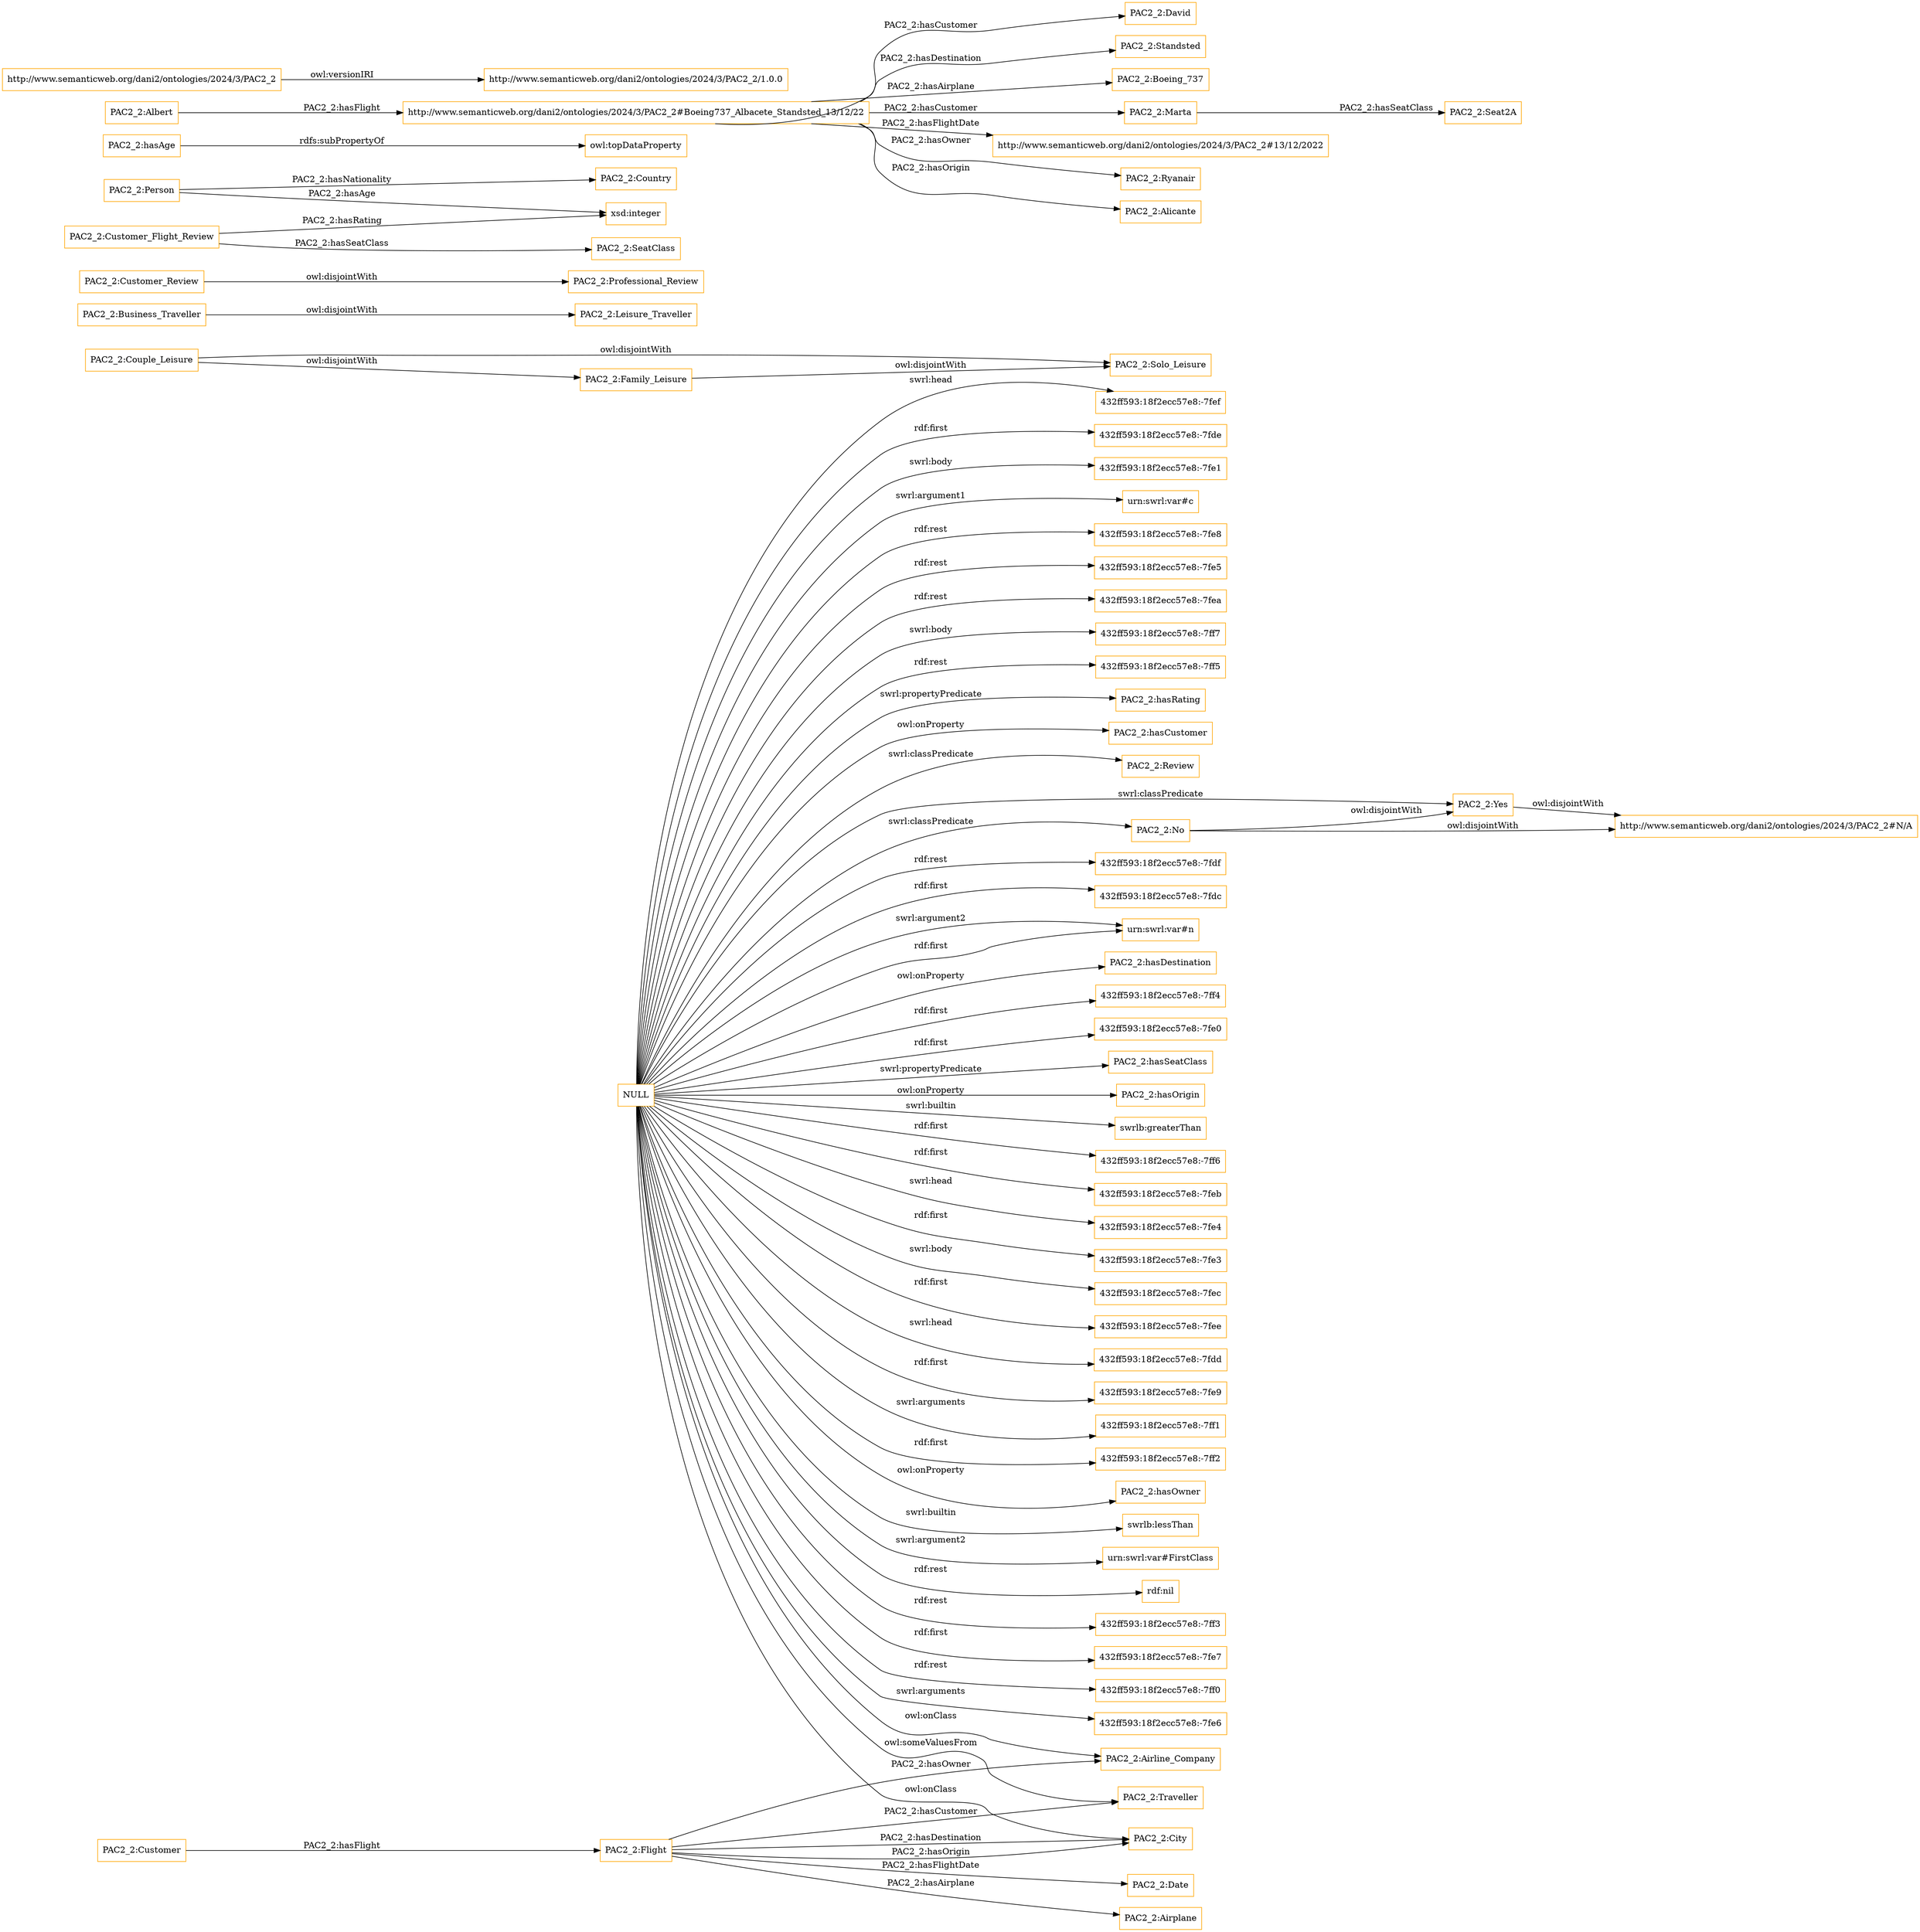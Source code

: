 digraph ar2dtool_diagram { 
rankdir=LR;
size="1501"
node [shape = rectangle, color="orange"]; "PAC2_2:Date" "PAC2_2:Solo_Leisure" "PAC2_2:Airline_Company" "PAC2_2:Airplane" "http://www.semanticweb.org/dani2/ontologies/2024/3/PAC2_2#N/A" "PAC2_2:Leisure_Traveller" "PAC2_2:Professional_Review" "PAC2_2:Review" "PAC2_2:Couple_Leisure" "PAC2_2:Person" "PAC2_2:SeatClass" "PAC2_2:Business_Traveller" "PAC2_2:Flight" "PAC2_2:Traveller" "PAC2_2:Customer_Review" "PAC2_2:Yes" "PAC2_2:Country" "PAC2_2:City" "PAC2_2:Customer" "PAC2_2:Customer_Flight_Review" "PAC2_2:Family_Leisure" "PAC2_2:No" ; /*classes style*/
	"NULL" -> "432ff593:18f2ecc57e8:-7fdf" [ label = "rdf:rest" ];
	"NULL" -> "432ff593:18f2ecc57e8:-7fdc" [ label = "rdf:first" ];
	"NULL" -> "urn:swrl:var#n" [ label = "rdf:first" ];
	"NULL" -> "urn:swrl:var#n" [ label = "swrl:argument2" ];
	"NULL" -> "PAC2_2:hasDestination" [ label = "owl:onProperty" ];
	"NULL" -> "432ff593:18f2ecc57e8:-7ff4" [ label = "rdf:first" ];
	"NULL" -> "432ff593:18f2ecc57e8:-7fe0" [ label = "rdf:first" ];
	"NULL" -> "PAC2_2:hasSeatClass" [ label = "swrl:propertyPredicate" ];
	"NULL" -> "PAC2_2:hasOrigin" [ label = "owl:onProperty" ];
	"NULL" -> "swrlb:greaterThan" [ label = "swrl:builtin" ];
	"NULL" -> "PAC2_2:Airline_Company" [ label = "owl:onClass" ];
	"NULL" -> "432ff593:18f2ecc57e8:-7ff6" [ label = "rdf:first" ];
	"NULL" -> "432ff593:18f2ecc57e8:-7feb" [ label = "rdf:first" ];
	"NULL" -> "432ff593:18f2ecc57e8:-7fe4" [ label = "swrl:head" ];
	"NULL" -> "432ff593:18f2ecc57e8:-7fe3" [ label = "rdf:first" ];
	"NULL" -> "432ff593:18f2ecc57e8:-7fec" [ label = "swrl:body" ];
	"NULL" -> "PAC2_2:Yes" [ label = "swrl:classPredicate" ];
	"NULL" -> "432ff593:18f2ecc57e8:-7fee" [ label = "rdf:first" ];
	"NULL" -> "PAC2_2:Traveller" [ label = "owl:someValuesFrom" ];
	"NULL" -> "432ff593:18f2ecc57e8:-7fdd" [ label = "swrl:head" ];
	"NULL" -> "432ff593:18f2ecc57e8:-7fe9" [ label = "rdf:first" ];
	"NULL" -> "432ff593:18f2ecc57e8:-7ff1" [ label = "swrl:arguments" ];
	"NULL" -> "432ff593:18f2ecc57e8:-7ff2" [ label = "rdf:first" ];
	"NULL" -> "PAC2_2:hasOwner" [ label = "owl:onProperty" ];
	"NULL" -> "swrlb:lessThan" [ label = "swrl:builtin" ];
	"NULL" -> "urn:swrl:var#FirstClass" [ label = "swrl:argument2" ];
	"NULL" -> "rdf:nil" [ label = "rdf:rest" ];
	"NULL" -> "432ff593:18f2ecc57e8:-7ff3" [ label = "rdf:rest" ];
	"NULL" -> "432ff593:18f2ecc57e8:-7fe7" [ label = "rdf:first" ];
	"NULL" -> "432ff593:18f2ecc57e8:-7ff0" [ label = "rdf:rest" ];
	"NULL" -> "432ff593:18f2ecc57e8:-7fe6" [ label = "swrl:arguments" ];
	"NULL" -> "PAC2_2:Review" [ label = "swrl:classPredicate" ];
	"NULL" -> "432ff593:18f2ecc57e8:-7fef" [ label = "swrl:head" ];
	"NULL" -> "432ff593:18f2ecc57e8:-7fde" [ label = "rdf:first" ];
	"NULL" -> "PAC2_2:No" [ label = "swrl:classPredicate" ];
	"NULL" -> "432ff593:18f2ecc57e8:-7fe1" [ label = "swrl:body" ];
	"NULL" -> "urn:swrl:var#c" [ label = "swrl:argument1" ];
	"NULL" -> "432ff593:18f2ecc57e8:-7fe8" [ label = "rdf:rest" ];
	"NULL" -> "432ff593:18f2ecc57e8:-7fe5" [ label = "rdf:rest" ];
	"NULL" -> "432ff593:18f2ecc57e8:-7fea" [ label = "rdf:rest" ];
	"NULL" -> "PAC2_2:City" [ label = "owl:onClass" ];
	"NULL" -> "432ff593:18f2ecc57e8:-7ff7" [ label = "swrl:body" ];
	"NULL" -> "432ff593:18f2ecc57e8:-7ff5" [ label = "rdf:rest" ];
	"NULL" -> "PAC2_2:hasRating" [ label = "swrl:propertyPredicate" ];
	"NULL" -> "PAC2_2:hasCustomer" [ label = "owl:onProperty" ];
	"PAC2_2:Family_Leisure" -> "PAC2_2:Solo_Leisure" [ label = "owl:disjointWith" ];
	"PAC2_2:hasAge" -> "owl:topDataProperty" [ label = "rdfs:subPropertyOf" ];
	"PAC2_2:Business_Traveller" -> "PAC2_2:Leisure_Traveller" [ label = "owl:disjointWith" ];
	"PAC2_2:Couple_Leisure" -> "PAC2_2:Solo_Leisure" [ label = "owl:disjointWith" ];
	"PAC2_2:Couple_Leisure" -> "PAC2_2:Family_Leisure" [ label = "owl:disjointWith" ];
	"http://www.semanticweb.org/dani2/ontologies/2024/3/PAC2_2#Boeing737_Albacete_Standsted_13/12/22" -> "PAC2_2:David" [ label = "PAC2_2:hasCustomer" ];
	"http://www.semanticweb.org/dani2/ontologies/2024/3/PAC2_2#Boeing737_Albacete_Standsted_13/12/22" -> "PAC2_2:Standsted" [ label = "PAC2_2:hasDestination" ];
	"http://www.semanticweb.org/dani2/ontologies/2024/3/PAC2_2#Boeing737_Albacete_Standsted_13/12/22" -> "PAC2_2:Boeing_737" [ label = "PAC2_2:hasAirplane" ];
	"http://www.semanticweb.org/dani2/ontologies/2024/3/PAC2_2#Boeing737_Albacete_Standsted_13/12/22" -> "PAC2_2:Marta" [ label = "PAC2_2:hasCustomer" ];
	"http://www.semanticweb.org/dani2/ontologies/2024/3/PAC2_2#Boeing737_Albacete_Standsted_13/12/22" -> "http://www.semanticweb.org/dani2/ontologies/2024/3/PAC2_2#13/12/2022" [ label = "PAC2_2:hasFlightDate" ];
	"http://www.semanticweb.org/dani2/ontologies/2024/3/PAC2_2#Boeing737_Albacete_Standsted_13/12/22" -> "PAC2_2:Ryanair" [ label = "PAC2_2:hasOwner" ];
	"http://www.semanticweb.org/dani2/ontologies/2024/3/PAC2_2#Boeing737_Albacete_Standsted_13/12/22" -> "PAC2_2:Alicante" [ label = "PAC2_2:hasOrigin" ];
	"PAC2_2:Customer_Review" -> "PAC2_2:Professional_Review" [ label = "owl:disjointWith" ];
	"PAC2_2:Marta" -> "PAC2_2:Seat2A" [ label = "PAC2_2:hasSeatClass" ];
	"PAC2_2:Albert" -> "http://www.semanticweb.org/dani2/ontologies/2024/3/PAC2_2#Boeing737_Albacete_Standsted_13/12/22" [ label = "PAC2_2:hasFlight" ];
	"http://www.semanticweb.org/dani2/ontologies/2024/3/PAC2_2" -> "http://www.semanticweb.org/dani2/ontologies/2024/3/PAC2_2/1.0.0" [ label = "owl:versionIRI" ];
	"PAC2_2:No" -> "http://www.semanticweb.org/dani2/ontologies/2024/3/PAC2_2#N/A" [ label = "owl:disjointWith" ];
	"PAC2_2:No" -> "PAC2_2:Yes" [ label = "owl:disjointWith" ];
	"PAC2_2:Yes" -> "http://www.semanticweb.org/dani2/ontologies/2024/3/PAC2_2#N/A" [ label = "owl:disjointWith" ];
	"PAC2_2:Flight" -> "PAC2_2:Date" [ label = "PAC2_2:hasFlightDate" ];
	"PAC2_2:Customer" -> "PAC2_2:Flight" [ label = "PAC2_2:hasFlight" ];
	"PAC2_2:Person" -> "xsd:integer" [ label = "PAC2_2:hasAge" ];
	"PAC2_2:Flight" -> "PAC2_2:Traveller" [ label = "PAC2_2:hasCustomer" ];
	"PAC2_2:Customer_Flight_Review" -> "xsd:integer" [ label = "PAC2_2:hasRating" ];
	"PAC2_2:Flight" -> "PAC2_2:City" [ label = "PAC2_2:hasDestination" ];
	"PAC2_2:Flight" -> "PAC2_2:Airplane" [ label = "PAC2_2:hasAirplane" ];
	"PAC2_2:Person" -> "PAC2_2:Country" [ label = "PAC2_2:hasNationality" ];
	"PAC2_2:Flight" -> "PAC2_2:Airline_Company" [ label = "PAC2_2:hasOwner" ];
	"PAC2_2:Customer_Flight_Review" -> "PAC2_2:SeatClass" [ label = "PAC2_2:hasSeatClass" ];
	"PAC2_2:Flight" -> "PAC2_2:City" [ label = "PAC2_2:hasOrigin" ];

}
